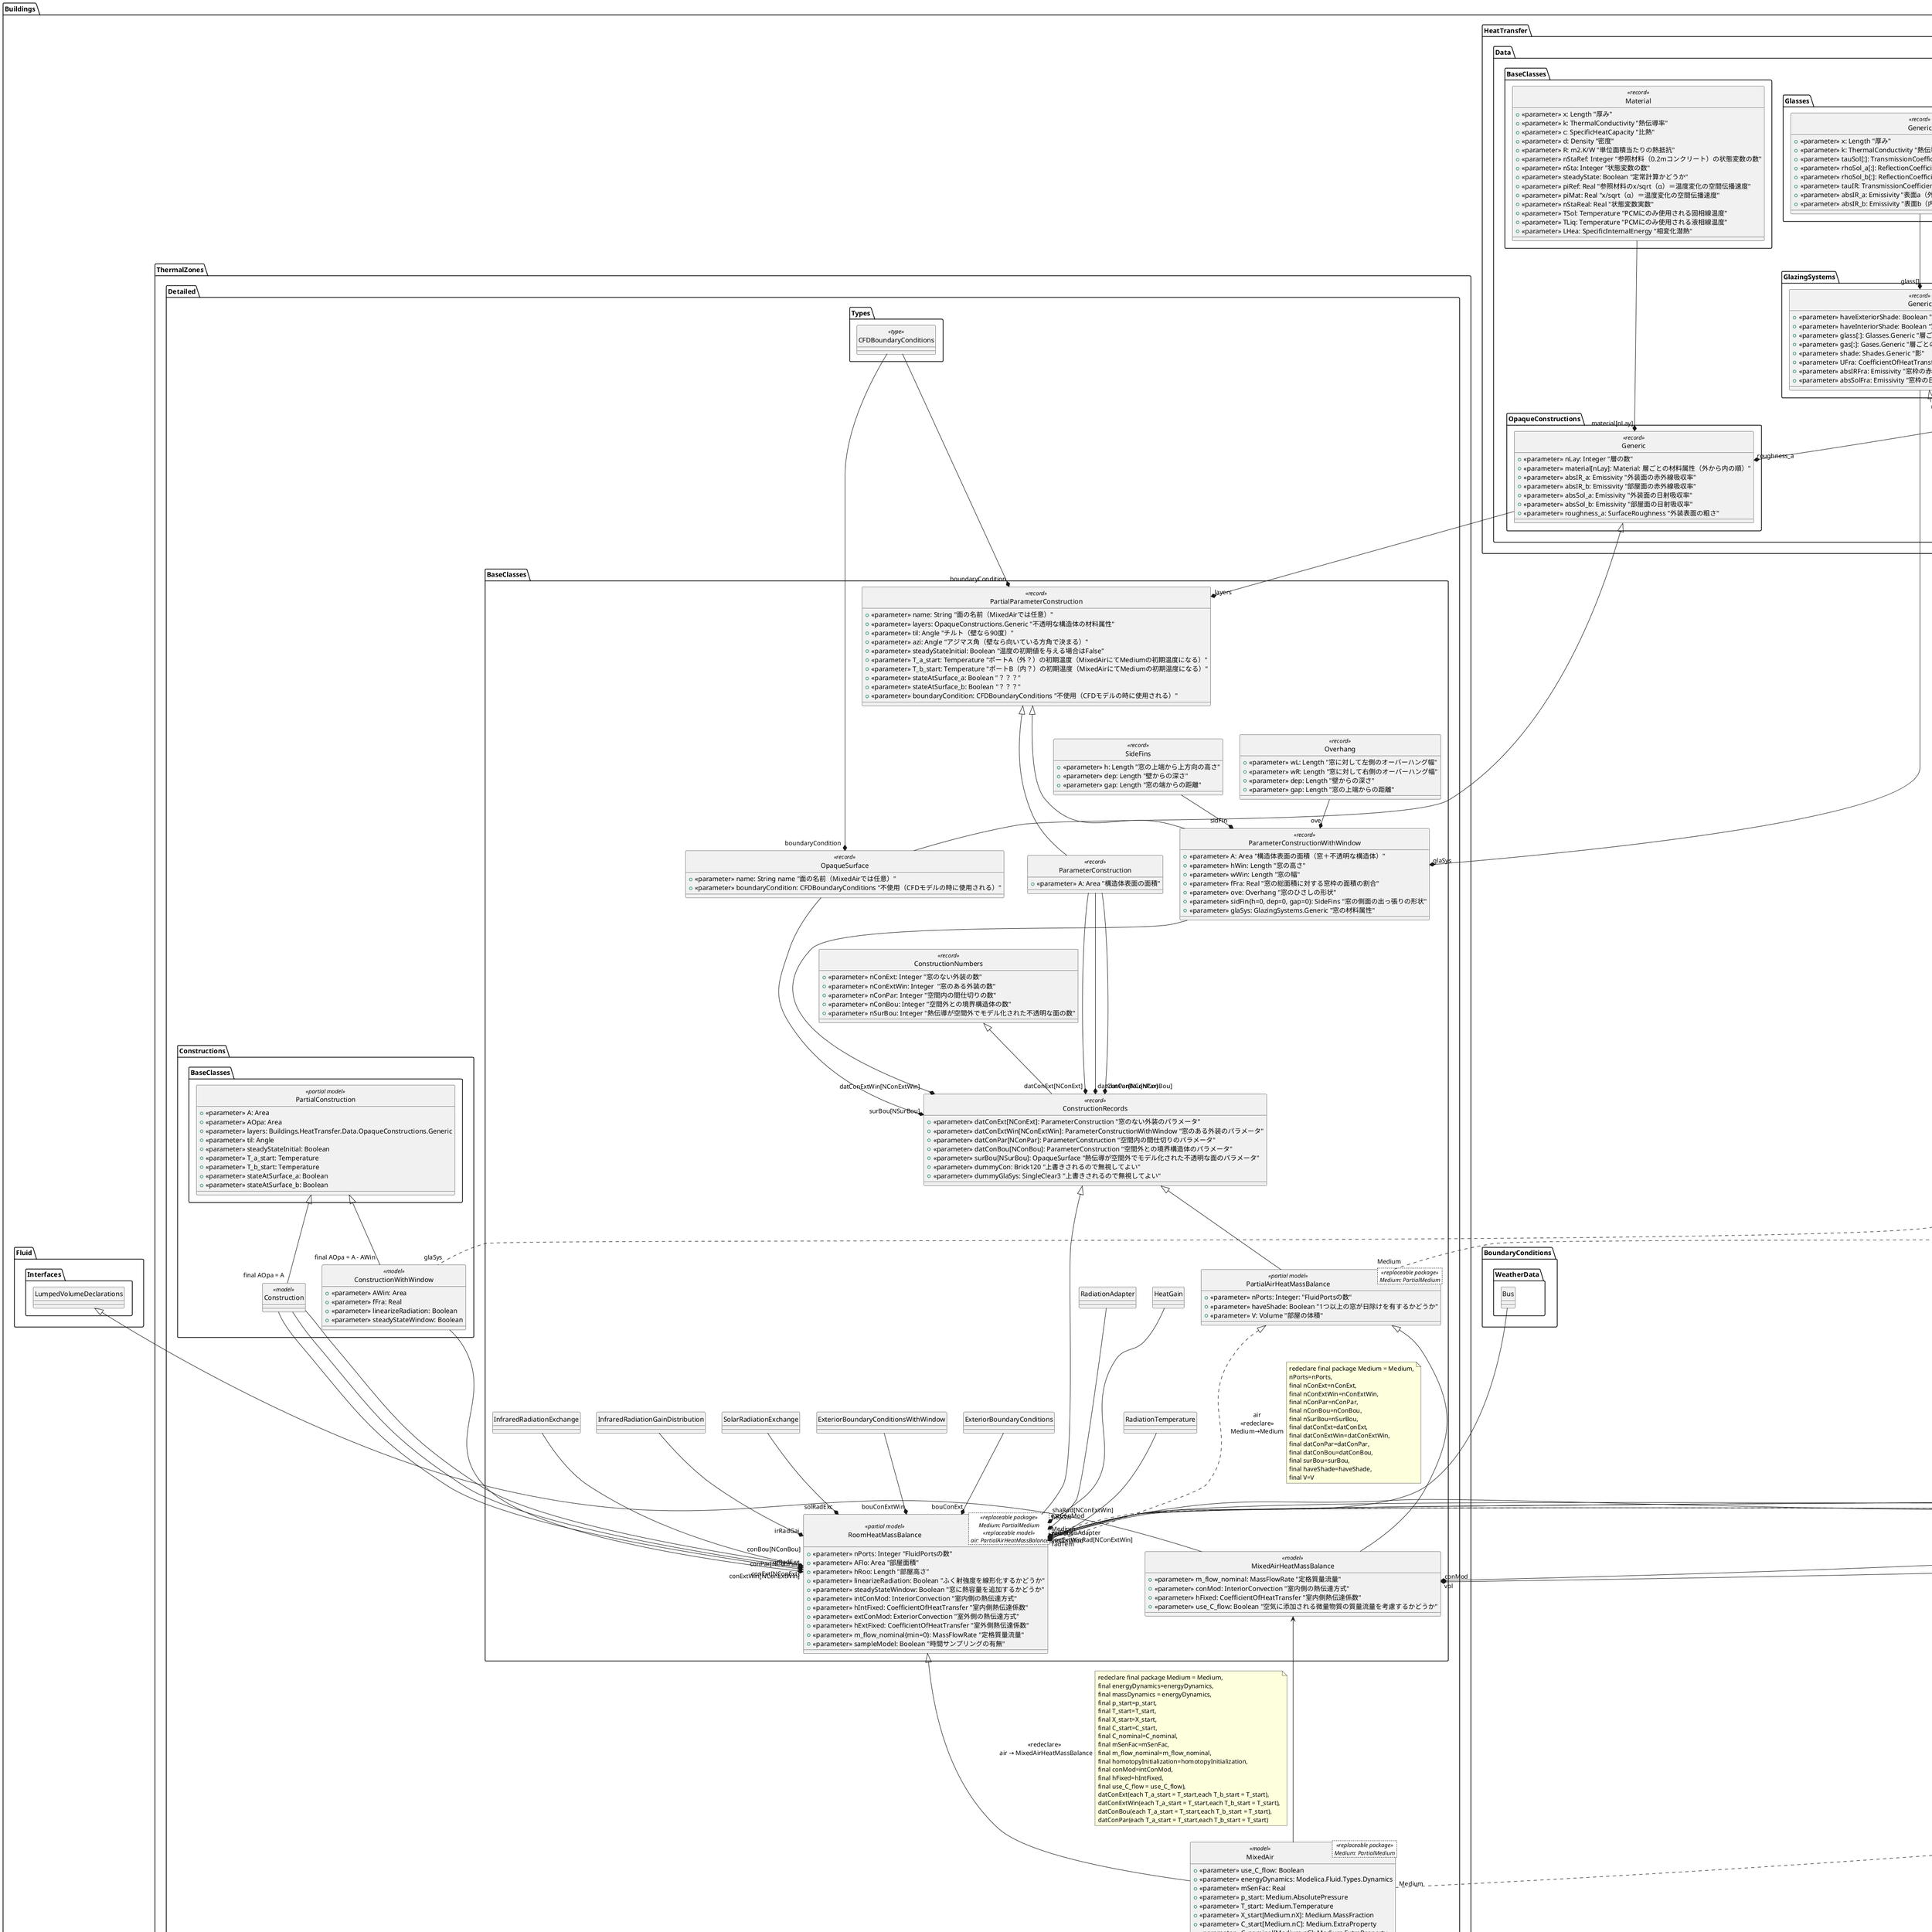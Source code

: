 @startuml
hide circle
skinparam font Arial

package Modelica {
    ' package Blocks {
    '     package Interfaces {
    '         Class RealInput << connector >>  {
    '         }
    '         Class RealOutput << connector >>  {
    '         }
    '     }
    ' }
    package Media {
        package Interfaces {
            Class PartialMedium << partial package>>  {
            }                
        }
    }
    ' package Fluid{
    '     package Types{
    '         Class Dynamics << type >> {
    '         }
    '     }
    '     package Vessels.BaseClasses {
            
    '         Class VesselFluidPorts_b<< connector >> {

    '         }
    '     }
    ' }
    ' package Thermal.HeatTransfer.Interfaces{
    '     Class HeatPort_a << connector >> {

    '     }
    ' }
    ' package Units.SI{
    '     Class Volume << type >> {
    '     }
    ' }
}
package Buildings{
    package ThermalZones.Detailed{
        package Types{
            Class CFDBoundaryConditions << type >> {
                
            }
        }
        package BaseClasses {
            Class Overhang << record >> {
                + << parameter >> wL: Length "窓に対して左側のオーバーハング幅"
                + << parameter >> wR: Length "窓に対して右側のオーバーハング幅"
                + << parameter >> dep: Length "壁からの深さ"
                + << parameter >> gap: Length "窓の上端からの距離"
                ' + << final parameter >> haveOverhang: Boolean
            }
            class SideFins << record >> {
                + << parameter >> h: Length "窓の上端から上方向の高さ"
                + << parameter >> dep: Length "壁からの深さ"
                + << parameter >> gap: Length "窓の端からの距離"
                ' + << final parameter >> haveSideFins: Boolean
            }
        }
        package Constructions{
            Class Construction << model >> {
                ' + extends Buildings.ThermalZones.Detailed.Constructions.BaseClasses.PartialConstruction{final AOpa=A}  
            }
            Class ConstructionWithWindow << model >> {
                ' + extends Buildings.ThermalZones.Detailed.Constructions.BaseClasses.PartialConstruction{final AOpa=A-AWin}  
                ' + constant Boolean homotopyInitialization = true
                + << parameter >> AWin: Area 
                + << parameter >> fFra: Real 
                ' + << final parameter >> Area AFra=fFra*AWin 
                ' + << final parameter >> Area AGla=AWin - AFra 
                + << parameter >> linearizeRadiation: Boolean
                + << parameter >> steadyStateWindow: Boolean
                ' + replaceable parameter HeatTransfer.Data.GlazingSystems.Generic glaSys 
                ' + Modelica.Thermal.HeatTransfer.Interfaces.HeatPort_a glaUns_a 
                ' + Modelica.Thermal.HeatTransfer.Interfaces.HeatPort_a glaSha_a if haveShade 
                ' + Modelica.Thermal.HeatTransfer.Interfaces.HeatPort_a fra_a 
                ' + Modelica.Blocks.Interfaces.RealInput uSha  {  min=0, max=1  }   if haveShade 
                ' + Modelica.Thermal.HeatTransfer.Interfaces.HeatPort_b glaUns_b 
                ' + Modelica.Thermal.HeatTransfer.Interfaces.HeatPort_b glaSha_b if haveShade 
                ' + Modelica.Thermal.HeatTransfer.Interfaces.HeatPort_b fra_b 
                ' + Modelica.Blocks.Interfaces.RealInput QAbsUns_flow [ size   {   glaSys.glass, 1  }   ]    {    each unit="W", each quantity=
                ' + Modelica.Blocks.Interfaces.RealInput QAbsSha_flow [ size   {   glaSys.glass, 1  }   ]    {    each unit="W", each quantity=
                ' # << final parameter >> Boolean haveShade = glaSys.haveExteriorShade or glaSys.haveInteriorShade 
                ' # (assert  (  homotopyInitialization, "In " + getInstanceName  (   )  + ": The constant homotopyInitialization has been modified from its default value. This constant will be removed in future releases.", level = AssertionLevel.warning )  )
                ' + connect  (  win.uSha, uSha )  annotation   (  Line  (   point({{-125.3,19.4},{-178.75,19.4},{-178.75,60},{-320,60}}, color={0,0,127}, smooth=Smooth.None )  ) )
                ' + connect  (  JInUns_a, win.JInUns_a )  annotation   (  Line  (   point({{-310,20},{-200,20},{-200,-3.2},{-119.65,-3.2}}, color={0,0,0}, smooth=Smooth.None )  )   )
                ' + connect  (  JOutUns_a, win.JOutUns_a )  annotation   (  Line  (   point({{-310,-20},{-220,-20},{-220,-25.8},{-119.65,-25.8}}, color={0,127,0}, smooth=Smooth.None )  )   )
                ' + connect  (  win.glaUns_a, glaUns_a )  annotation   (  Line  (   point({{-114,-59.7},{-200,-59.7},{-200,-80},{-300,-80}}, color={191,0,0}, smooth=Smooth.None )  )   )
                ' + connect  (  win.glaSha_a, glaSha_a )  annotation   (  Line  (   point({{-114,-82.3},{-180,-82.3},{-180,-120},{-300,-120}}, color={191,0,0}, smooth=Smooth.None )  )   )
                ' + connect  (  win.JInSha_a, JInSha_a )  annotation   (  Line  (   point({{-119.65,-104.9},{-162,-104.9},{-162,-160},{-310,-160}}, color={0,0,0}, smooth=Smooth.None )  )   )
                ' + connect  (  win.JOutSha_a, JOutSha_a )  annotation   (  Line  (   point({{-119.65,-127.5},{-139.375,-127.5},{-139.375,-200},{-310,-200}}, color={0,127,0}, smooth=Smooth.None )  )   )
                ' + connect  (  win.fra_a, fra_a )  annotation   (  Line  (   point({{-114,-161.4},{-128,-161.4},{-128,-260},{-300,-260}}, color={191,0,0}, smooth=Smooth.None )  )   )
                ' + connect  (  win.JOutUns_b, JOutUns_b )  annotation   (  Line  (   point({{117.65,-3.2},{225.375,-3.2},{225.375,20},{310,20}}, color={0,127,0}, smooth=Smooth.None )  )   )
                ' + connect  (  win.JInUns_b, JInUns_b )  annotation   (  Line  (   point({{117.65,-25.8},{233.375,-25.8},{233.375,-20},{310,-20}}, color={0,0,0}, smooth=Smooth.None )  )   )
                ' + connect  (  win.glaUns_b, glaUns_b )  annotation   (  Line  (   point({{112,-59.7},{239,-59.7},{239,-80},{300,-80}}, color={191,0,0}, smooth=Smooth.None )  )   )
                ' + connect  (  win.glaSha_b, glaSha_b )  annotation   (  Line  (   point({{112,-82.3},{220,-82.3},{220,-120},{300,-120}}, color={191,0,0}, smooth=Smooth.None )  )   )
                ' + connect  (  win.JOutSha_b, JOutSha_b )  annotation   (  Line  (   point({{117.65,-104.9},{201.375,-104.9},{201.375,-160},{310,-160}}, color={0,127,0}, smooth=Smooth.None )  )   )
                ' + connect  (  win.JInSha_b, JInSha_b )  annotation   (  Line  (   point({{117.65,-127.5},{178.375,-127.5},{178.375,-200},{310,-200}}, color={0,0,0}, smooth=Smooth.None )  )   )
                ' + connect  (  win.fra_b, fra_b )  annotation   (  Line  (   point({{113.13,-161.4},{159.675,-161.4},{159.675,-260},{302,-260}}, color={191,0,0}, smooth=Smooth.None )  )   )
                ' + connect  (  opa.port_a, opa_a )                  annotation   (  Line  (   point({{-52,200},{-300,200}}, color={191,0,0}, smooth=Smooth.None )  )   )
                ' + connect  (  opa.port_b, opa_b )                  annotation   (  Line  (   point({{52,200},{302,200}}, color={191,0,0}, smooth=Smooth.None )  )   )
                ' + connect  (  win.QAbsUns_flow, QAbsUns_flow )  annotation   (  Line  (   point({{-46.2,-195.3},{-46.2,-280},{-40,-280},{-40,-320}}, color={0,0,127}, smooth=Smooth.None )  )   )
                ' + connect  (  win.QAbsSha_flow, QAbsSha_flow )  annotation   (  Line  (   point({{44.2,-195.3},{44.2,-280},{100,-280},{100,-320}}, color={0,0,127}, smooth=Smooth.None )  )   )
            }
            package BaseClasses {
                Class PartialConstruction << partial model >>  {
                    + << parameter >> A: Area 
                    + << parameter >> AOpa: Area
                    + << parameter >> layers: Buildings.HeatTransfer.Data.OpaqueConstructions.Generic
                    + << parameter >> til: Angle
                    ' + << final parameter >> Boolean is_floor=til > 2.74889125 and til < 3.53428875 
                    ' + << final parameter >> Boolean is_ceiling=til > -0.392699 and til < 0.392699 
                    ' + Modelica.Thermal.HeatTransfer.Interfaces.HeatPort_a opa_a 
                    ' + Modelica.Thermal.HeatTransfer.Interfaces.HeatPort_b opa_b 
                    ' + << final parameter >> Integer nLay  {  min=1, fixed=true  }   = size  {  layers.material, 1  }   
                    ' + << final parameter >> Integer nSta [ nLay ]   {  each min=1  }  = {layers.material [ i ] .nSta for i in 1:nLay} 
                    + << parameter >> steadyStateInitial: Boolean
                    + << parameter >> T_a_start: Temperature
                    + << parameter >> T_b_start: Temperature
                    + << parameter >> stateAtSurface_a: Boolean
                    + << parameter >> stateAtSurface_b: Boolean
                    ' + connect  (  opa.port_a, opa_a )  annotation   (  Line  (   point({{-52,200},{-300,200}}, color={191,0,0}, smooth=Smooth.None )  ) )
                    ' + connect  (  opa.port_b, opa_b )  annotation   (  Line  (   point({{52,200},{302,200}}, color={191,0,0}, smooth=Smooth.None )  )   )
                }
            }

        }
        Class MixedAir < <<replaceable package>> \n Medium: PartialMedium > << model >>  {
        '  + extends Buildings.ThermalZones.Detailed.BaseClasses.RoomHeatMassBalance{redeclare Buildings.ThermalZones.Detailed.BaseClasses.MixedAirHeatMassBalance air{final energyDynamics=energyDynamics, final massDynamics = energyDynamics, final p_start=p_start, final T_start=T_start, final X_start=X_start, final C_start=C_start, final C_nominal=C_nominal, final mSenFac=mSenFac, final m_flow_nominal=m_flow_nominal, final homotopyInitialization=homotopyInitialization, final conMod=intConMod, final hFixed=hIntFixed, final use_C_flow = use_C_flow  }, datConExt{each T_a_start = T_start, each T_b_start = T_start  }, datConExtWin{each T_a_start = T_start, each T_b_start = T_start}, datConBou{each T_a_start = T_start, each T_b_start = T_start}, datConPar{each T_a_start = T_start, each T_b_start = T_start}}  
        ' + << replaceable package >> Medium = PartialMedium
        + << parameter >> use_C_flow: Boolean
        + << parameter >> energyDynamics: Modelica.Fluid.Types.Dynamics
        + << parameter >> mSenFac: Real
        + << parameter >> p_start: Medium.AbsolutePressure
        + << parameter >> T_start: Medium.Temperature 
        + << parameter >> X_start[Medium.nX]: Medium.MassFraction
        + << parameter >> C_start[Medium.nC]: Medium.ExtraProperty
        + << parameter >> C_nominal[Medium.nC]: Medium.ExtraProperty
        ' + Modelica.Blocks.Interfaces.RealInput uSha[nConExtWin]   {  each min=0, each max=1  }   if haveShade 
        ' + Modelica.Blocks.Interfaces.RealInput C_flow[Medium.nC]  if use_C_flow 
        ' + connect  (  uSha, conExtWin.uSha )  annotation   (  Line  (   point({{-280,180},{308,180},{308,62},{281,62}}, color={0,0,127}, smooth=Smooth.None )  ) )
        ' + connect  (  uSha, bouConExtWin.uSha )  annotation   (  Line  (   point({{-280,180},{308,180},{308,64},{351,64}}, color={0,0,127}, smooth=Smooth.None )  )   )
        ' + connect  (  uSha, conExtWinRad.uSha )  annotation   (  Line  (   point({{-280,180},{422,180},{422,-40},{310.2,-40},{310.2,-25.6}}, color={0,0,127}, smooth=Smooth.None )  )   )
        ' + connect  (  irRadGai.uSha,uSha )  annotation   (  Line  (   point({{-100.833,-22.5},{-110,-22.5},{-110,180},{-280,180}}, color={0,0,127}, smooth=Smooth.None )  )   )
        ' + connect  (  uSha, radTem.uSha )  annotation   (  Line  (   point({{-280,180},{-110,180},{-110,-62},{-100.833,-62},{-100.833,-62.5}}, color={0,0,127}, smooth=Smooth.None )  )   )
        ' + connect  (  uSha, shaSig.u )  annotation   (  Line  (   point({{-280,180},{-248,180},{-248,160},{-222,160}}, color={0,0,127}, smooth=Smooth.None )  )   )
        ' + connect  (  air.uSha,uSha )   annotation   (  Line  (   point({{39.6,-120},{8,-120},{8,180},{-280,180}}, color={0,0,127}, smooth=Smooth.None )  )   )
        ' + connect ( C_flow, air.C_flow )  annotation  ( Line ( point({{-280,-110},{-200,-110},{ -200,-114},{-200,-114},{-200,-202},{-18,-202},{-18,-141},{39,-141}}, color={0,0,127} )  )   )
        }
        package BaseClasses {
            Class RoomHeatMassBalance < <<replaceable package>> \n Medium: PartialMedium \n <<replaceable model>> \n air: PartialAirHeatMassBalance> << partial model >>  {
                ' + << replaceable package >> Medium = PartialMedium 
                ' + << replaceable model >> air = PartialAirHeatMassBalance  
                'constrainedby BaseClasses.PartialAirHeatMassBalance   {    redeclare final package Medium = Medium, nPorts=nPorts, final nConExt=nConExt, final nConExtWin=nConExtWin, final nConPar=nConPar, final nConBou=nConBou, final nSurBou=nSurBou, final datConExt=datConExt, final datConExtWin=datConExtWin, final datConPar=datConPar, final datConBou=datConBou, final surBou=surBou, final haveShade=haveShade, final V=V  }   
                '  + constant Boolean homotopyInitialization = true 
                + << parameter >> nPorts: Integer "FluidPortsの数"
                '  + Modelica.Fluid.Vessels.BaseClasses.VesselFluidPorts_b ports [ nPorts ]    {    redeclare each package Medium = Medium  }   
                ' + << final parameter >> Volume V=AFlo*hRoo 
                + << parameter >> AFlo: Area "部屋面積"
                + << parameter >> hRoo: Length "部屋高さ"
                '  + Modelica.Thermal.HeatTransfer.Interfaces.HeatPort_a heaPorAir 
                '  + Modelica.Thermal.HeatTransfer.Interfaces.HeatPort_a heaPorRad 
                + << parameter >> linearizeRadiation: Boolean "ふく射強度を線形化するかどうか"
                + << parameter >> steadyStateWindow: Boolean "窓に熱容量を追加するかどうか"
                + << parameter >> intConMod: InteriorConvection "室内側の熱伝達方式"
                + << parameter >> hIntFixed: CoefficientOfHeatTransfer "室内側熱伝達係数"
                + << parameter >> extConMod: ExteriorConvection "室外側の熱伝達方式"
                + << parameter >> hExtFixed: CoefficientOfHeatTransfer "室外側熱伝達係数"
                + << parameter >> m_flow_nominal{min=0}: MassFlowRate "定格質量流量"
                + << parameter >> sampleModel: Boolean "時間サンプリングの有無"
                '  + Modelica.Blocks.Interfaces.RealInput uWin [ nConExtWin ]    {    each min=0, each max=1, each unit="1"  }   if haveControllableWindow 
                '  + Modelica.Thermal.HeatTransfer.Interfaces.HeatPort_a surf_conBou [ nConBou ]  if haveConBou 
                '  + Modelica.Thermal.HeatTransfer.Interfaces.HeatPort_a surf_surBou [ nSurBou ]  if haveSurBou 
                '  + Modelica.Blocks.Interfaces.RealInput qGai_flow [ 3 ]   {  each unit="W/m2"  }   
                '  # << final parameter >> TransmissionCoefficient tauIRSha_air [  NConExtWin ] =datConExtWin.glaSys.shade.tauIR_a 
                '  # << final parameter >> TransmissionCoefficient tauIRSha_glass [  NConExtWin ] =datConExtWin.glaSys.shade.tauIR_b 
                '  # << final parameter >> Boolean haveControllableWindow= Modelica.Math.BooleanVectors.anyTrue   {    {datConExtWin [ i ] .glaSys.haveControllableWindow for i in 1:NConExtWin}   }    
                '  # << final parameter >> Boolean haveExteriorShade [ NConExtWin ] = {datConExtWin [ i ] .glaSys.haveExteriorShade for i in 1:NConExtWin} 
                '  # << final parameter >> Boolean haveInteriorShade [ NConExtWin ] = {datConExtWin [ i ] .glaSys.haveInteriorShade for i in 1:NConExtWin} 
                '  # << final parameter >> Boolean haveShade= Modelica.Math.BooleanVectors.anyTrue   {   haveExteriorShade [ : ]   }   or Modelica.Math.BooleanVectors.anyTrue   {   haveInteriorShade [ : ]   }   
                '  # << final parameter >> Boolean is_floorConExt [ NConExt ] = datConExt.is_floor 
                '  # << final parameter >> Boolean is_floorConExtWin [ NConExtWin ] = datConExtWin.is_floor 
                '  # << final parameter >> Boolean is_floorConPar_a [ NConPar ] = datConPar.is_floor 
                '  # << final parameter >> Boolean is_floorConPar_b [ NConPar ] = datConPar.is_ceiling 
                '  # << final parameter >> Boolean is_floorConBou [ NConBou ] = datConBou.is_floor 
                ' # << parameter >> is_floorSurBou[NSurBou]: Boolean
                '  # Modelica.Blocks.Math.Add add annotation   {  Placement  {  transformation  {  extent={{-140,110},{-120,130}}  }    }    }  
                '  # Modelica.Blocks.Math.Add sumJToWin [ NConExtWin ]    {    each final k1=1, each final k2=1  }   if haveConExtWin 
                '  # Modelica.Blocks.Math.Sum sumJFroWin [ NConExtWin ]   {  each nin=if haveShade then 2 else 1   }    if haveConExtWin 
                '  # (assert  (  homotopyInitialization, "In " + getInstanceName  (   )  + ": The constant homotopyInitialization has been modified from its default value. This constant will be removed in future releases.", level = AssertionLevel.warning )  )
                '  + connect  (  conBou.opa_a, surf_conBou )  annotation   (  Line  (   point({{282,-122.667},{282,-122},{288,-122},{288,-216},{-240,-216},{-240, -180},{-260,-180}}, color={191,0,0}, smooth=Smooth.None )  ) )
                '  + connect  (  bouConExtWin.opa_a, conExtWin.opa_a )  annotation   (  Line  (   point({{352,69},{280,69}}, color={191,0,0}, smooth=Smooth.None )  )   )
                '  + connect  (  conExtWin.JInUns_a, bouConExtWin.JOutUns )  annotation   (  Line  (   point({{280.5,60},{304,60},{304,58},{351.5,58}}, color={0,0,0}, smooth=Smooth.None )  )   )
                '  + connect  (  bouConExtWin.JInUns, conExtWin.JOutUns_a )  annotation   (  Line  (   point({{351.5,60},{316,60},{316,58},{280.5,58}}, color={0,0,0}, smooth=Smooth.None )  )   )
                '  + connect  (  conExtWin.glaUns_a, bouConExtWin.glaUns )  annotation   (  Line  (   point({{280,55},{352,55}}, color={191,0,0}, smooth=Smooth.None )  )   )
                '  + connect  (  bouConExtWin.glaSha, conExtWin.glaSha_a )  annotation   (  Line  (   point({{352,53},{280,53}}, color={191,0,0}, smooth=Smooth.None )  )   )
                '  + connect  (  conExtWin.JInSha_a, bouConExtWin.JOutSha )  annotation   (  Line  (   point({{280.5,51},{286,51},{286,52},{292,52},{292,49},{351.5,49}}, color={0,0,0}, smooth=Smooth.None )  )   )
                '  + connect  (  bouConExtWin.JInSha, conExtWin.JOutSha_a )  annotation   (  Line  (   point({{351.5,51},{290,51},{290,49},{280.5,49}}, color={0,0,0}, smooth=Smooth.None )  )   )
                '  + connect  (  conExtWin.fra_a, bouConExtWin.fra )  annotation   (  Line  (   point({{280,46},{352,46}}, color={191,0,0}, smooth=Smooth.None )  )   )
                '  + connect  (  conExt.opa_a, bouConExt.opa_a )  annotation   (  Line  (   point({{288,138.333},{334,138.333},{334,139},{352,139}}, color={191,0,0}, smooth=Smooth.None )  )   )
                '  + connect  (  weaBus, bouConExtWin.weaBus )  annotation   (  Line  (   point({{180,160},{400,160},{400,60.05},{378.15,60.05}}, color={255,204,51}, thickness=0.5, smooth=Smooth.None )  )   )
                '  + connect  (  weaBus, bouConExt.weaBus )  annotation   (  Line  (   point({{180,160},{400,160},{400,130},{378.15,130},{378.15,130.05}}, color={255,204,51}, thickness=0.5, smooth=Smooth.None )  )   )
                '  + connect  (  bouConExtWin.QAbsSolSha_flow, conExtWinRad.QAbsExtSha_flow )  annotation   (  Line  (   point({{351,62},{312,62},{312,46},{290,46},{290,-5},{299,-5}}, color={0,0,127}, smooth=Smooth.None )  )   )
                '  + connect  (  bouConExtWin.inc, conExtWinRad.incAng )  annotation   (  Line  (   point({{382.5,68},{390,68},{390,-15},{321.5,-15}}, color={0,0,127}, smooth=Smooth.None )  )   )
                '  + connect  (  bouConExtWin.HDir, conExtWinRad.HDir )  annotation   (  Line  (   point({{382.5,65},{388,65},{388,-10},{321.5,-10}}, color={0,0,127}, smooth=Smooth.None )  )   )
                '  + connect  (  bouConExtWin.HDif, conExtWinRad.HDif )  annotation   (  Line  (   point({{382.5,62},{392,62},{392,-6},{321.5,-6}}, color={0,0,127}, smooth=Smooth.None )  )   )
                '  + connect  (  conExtWin.QAbsSha_flow, conExtWinRad.QAbsGlaSha_flow )  annotation   (   Line  (   point({{261,43},{261,38},{260,38},{260,-12},{280,-12},{280,-13},{299,-13}}, color={0,0,127}, smooth=Smooth.None )  )   )
                '  + connect  (  conExtWinRad.QAbsGlaUns_flow, conExtWin.QAbsUns_flow )  annotation   (   Line  (   point({{299,-9},{284,-9},{284,-10},{268,-10},{268,36},{269,36},{269,43}}, color={0,0,127}, smooth=Smooth.None )  )   )
                '  + connect  (  conExt.opa_b, irRadExc.conExt )  annotation   (  Line  (   point({{241.847,138.333},{160,138.333},{160,60},{-60,60},{-60,20},{-80, 20},{-80,19.1667}}, color={190,0,0}, smooth=Smooth.None )  )   )
                '  + connect  (  conExtWin.fra_b, irRadExc.conExtWinFra )  annotation   (  Line  (   point({{249.9,46},{160,46},{160,60},{-60,60},{-60,10},{-79.9167,10}}, color={191,0,0}, smooth=Smooth.None )  )   )
                '  + connect  (  conPar.opa_a, irRadExc.conPar_a )  annotation   (  Line  (   point({{282,-90.3333},{288,-90.3333},{288,-106},{160,-106},{160,60},{-60, 60},{-60,8},{-80,8},{-80,7.5},{-79.9167,7.5}}, color={191,0,0}, smooth=Smooth.None )  )   )
                '  + connect  (  conPar.opa_b, irRadExc.conPar_b )  annotation   (  Line  (   point({{243.873,-90.3333},{160,-90.3333},{160,60},{-60,60},{-60,5.83333}, {-79.9167,5.83333}}, color={191,0,0}, smooth=Smooth.None )  )   )
                '  + connect  (  conBou.opa_b, irRadExc.conBou )  annotation   (  Line  (   point({{241.867,-122.667},{160,-122.667},{160,60},{-60,60},{-60,3.33333}, {-79.9167,3.33333}}, color={191,0,0}, smooth=Smooth.None )  )   )
                '  + connect  (  surf_surBou, irRadExc.conSurBou )  annotation   (  Line  (   point({{-260,-140},{-232,-140},{-232,-210},{160,-210},{160,60},{-60,60}, {-60,0.833333},{-79.9583,0.833333}}, color={191,0,0}, smooth=Smooth.None )  )   )
                '  + connect  (  irRadGai.conExt, conExt.opa_b )  annotation   (  Line  (   point({{-80,-20.8333},{-80,-20},{-60,-20},{-60,60},{160,60},{160,138.333}, {241.847,138.333}}, color={191,0,0}, smooth=Smooth.None )  )   )
                '  + connect  (  irRadGai.conExtWinFra, conExtWin.fra_b )  annotation   (  Line  (   point({{-79.9167,-30},{-60,-30},{-60,60},{160,60},{160,46},{249.9,46}}, color={191,0,0}, smooth=Smooth.None )  )   )
                '  + connect  (  irRadGai.conPar_a, conPar.opa_a )  annotation   (  Line  (   point({{-79.9167,-32.5},{-60,-32.5},{-60,60},{160,60},{160,-106},{288, -106},{288,-90.3333},{282,-90.3333}}, color={191,0,0}, smooth=Smooth.None )  )   )
                '  + connect  (  irRadGai.conPar_b, conPar.opa_b )  annotation   (  Line  (   point({{-79.9167,-34.1667},{-60,-34.1667},{-60,60},{160,60},{160, -90.3333},{243.873,-90.3333}}, color={191,0,0}, smooth=Smooth.None )  )   )
                '  + connect  (  irRadGai.conBou, conBou.opa_b )  annotation   (  Line  (   point({{-79.9167,-36.6667},{-60,-36.6667},{-60,60},{160,60},{160, -122.667},{241.867,-122.667}}, color={191,0,0}, smooth=Smooth.None )  )   )
                '  + connect  (  irRadGai.conSurBou, surf_surBou )  annotation   (  Line  (   point({{-79.9583,-39.1667},{-60,-39.1667},{-60,60},{160,60},{160,-210},{ -232,-210},{-232,-140},{-260,-140}}, color={191,0,0}, smooth=Smooth.None )  )   )
                '  + connect  (  conExtWin.opa_b, irRadExc.conExtWin )  annotation   (  Line  (   point({{249.9,69},{160,69},{160,60},{-60,60},{-60,16},{-80,16},{-80,17.5}}, color={191,0,0}, smooth=Smooth.None )  )   )
                '  + connect  (  conExtWin.opa_b, irRadGai.conExtWin )  annotation   (  Line  (   point({{249.9,69},{160,69},{160,60},{-60,60},{-60,-22},{-70,-22},{-70,-22.5}, {-80,-22.5}}, color={191,0,0}, smooth=Smooth.None )  )   )
                '  + connect  (  conExt.opa_b, solRadExc.conExt )  annotation   (  Line  (   point({{241.847,138.333},{160,138.333},{160,60},{-80,60},{-80,59.1667}}, color={190,0,0}, smooth=Smooth.None )  )   )
                '  + connect  (  conExtWin.fra_b, solRadExc.conExtWinFra )  annotation   (  Line  (   point({{249.9,46},{160,46},{160,60},{-60,60},{-60,50},{-79.9167,50}}, color={191,0,0}, smooth=Smooth.None )  )   )
                '  + connect  (  conPar.opa_a, solRadExc.conPar_a )  annotation   (  Line  (   point({{282,-90.3333},{288,-90.3333},{288,-106},{160,-106},{160,60},{-60, 60},{-60,48},{-79.9167,48},{-79.9167,47.5}}, color={191,0,0}, smooth=Smooth.None )  )   )
                '  + connect  (  conPar.opa_b, solRadExc.conPar_b )  annotation   (  Line  (   point({{243.873,-90.3333},{160,-90.3333},{160,60},{-60,60},{-60,46},{-70, 46},{-70,45.8333},{-79.9167,45.8333}}, color={191,0,0}, smooth=Smooth.None )  )   )
                '  + connect  (  conBou.opa_b, solRadExc.conBou )  annotation   (  Line  (   point({{241.867,-122.667},{160,-122.667},{160,60},{-60,60},{-60,43.3333}, {-79.9167,43.3333}}, color={191,0,0}, smooth=Smooth.None )  )   )
                '  + connect  (  surf_surBou, solRadExc.conSurBou )  annotation   (  Line  (   point({{-260,-140},{-232,-140},{-232,-210},{160,-210},{160,60},{-60,60}, {-60,40},{-70,40},{-70,40.8333},{-79.9583,40.8333}}, color={191,0,0}, smooth=Smooth.None )  )   )
                '  + connect  (  conExtWin.opa_b, solRadExc.conExtWin )  annotation   (  Line  (   point({{249.9,69},{160,69},{160,60},{-60,60},{-60,57.5},{-80,57.5}}, color={191,0,0}, smooth=Smooth.None )  )   )
                '  + connect  (  solRadExc.JInDifConExtWin, conExtWinRad.QTraDif_flow )  annotation   (   Line  (   point({{-79.5833,53.3333},{20,53.3333},{20,-20},{299,-20}}, color={0,0,127}, smooth=Smooth.None )  )   )
                '  + connect  (  solRadExc.HOutConExtWin,conExtWinRad.HRoo )   annotation   (  Line  (   point({{-79.5833,55},{10,55},{10,-34},{328,-34},{328,-21.6},{321.5,-21.6}}, color={0,0,127}, smooth=Smooth.None )  )   )
                '  + connect  (  conExt.opa_b, radTem.conExt )  annotation   (  Line  (   point({{241.847,138.333},{160,138.333},{160,60},{-60,60},{-60,-60.8333}, {-80,-60.8333}}, color={191,0,0}, smooth=Smooth.None )  )   )
                '  + connect  (  conExtWin.opa_b, radTem.conExtWin )  annotation   (  Line  (   point({{249.9,69},{160,69},{160,60},{-60,60},{-60,-62.5},{-80,-62.5}}, color={191,0,0}, smooth=Smooth.None )  )   )
                '  + connect  (  conExtWin.fra_b, radTem.conExtWinFra )  annotation   (  Line  (   point({{249.9,46},{160,46},{160,60},{-60,60},{-60,-70},{-79.9167,-70}}, color={191,0,0}, smooth=Smooth.None )  )   )
                '  + connect  (  conPar.opa_a, radTem.conPar_a )  annotation   (  Line  (   point({{282,-90.3333},{288,-90.3333},{288,-106},{160,-106},{160,60},{-60, 60},{-60,-72.5},{-79.9167,-72.5}}, color={191,0,0}, smooth=Smooth.None )  )   )
                '  + connect  (  conPar.opa_b, radTem.conPar_b )  annotation   (  Line  (   point({{243.873,-90.3333},{160,-90.3333},{160,60},{-60,60},{-60,-74.1667}, {-79.9167,-74.1667}}, color={191,0,0}, smooth=Smooth.None )  )   )
                '  + connect  (  conBou.opa_b, radTem.conBou )  annotation   (  Line  (   point({{241.867,-122.667},{160,-122.667},{160,60},{-60,60},{-60,-76.6667}, {-79.9167,-76.6667}}, color={191,0,0}, smooth=Smooth.None )  )   )
                '  + connect  (  surf_surBou, radTem.conSurBou )  annotation   (  Line  (   point({{-260,-140},{-232,-140},{-232,-210},{160,-210},{160,60},{-60,60}, {-60,-79.1667},{-79.9583,-79.1667}}, color={191,0,0}, smooth=Smooth.None )  )   )
                '  + connect  (  radTem.glaUns, conExtWin.glaUns_b )  annotation   (  Line  (   point({{-80,-65},{-60,-65},{-60,60},{160,60},{160,55},{250,55}}, color={191,0,0}, smooth=Smooth.None )  )   )
                '  + connect  (  radTem.glaSha, conExtWin.glaSha_b )  annotation   (  Line  (   point({{-80,-66.6667},{-60,-66.6667},{-60,60},{160,60},{160,53},{250,53}}, color={191,0,0}, smooth=Smooth.None )  )   )
                '  + connect  (  radTem.TRad, radiationAdapter.TRad )  annotation   (  Line  (   point({{-100.417,-77.6667},{-144,-77.6667},{-144,-78},{-186,-78},{-186, 130},{-182,130}}, color={0,0,127}, smooth=Smooth.None )  )   )
                '  + connect  (  radiationAdapter.rad, heaPorRad )  annotation   (  Line  (   point({{-170.2,120},{-170,120},{-170,114},{-226,114},{-226,4.44089e-16}, {-260,4.44089e-16}}, color={191,0,0}, smooth=Smooth.None )  )   )
                '  + connect  (  radiationAdapter.QRad_flow, add.u1 )  annotation   (  Line  (   point({{-159,130},{-150,130},{-150,126},{-142,126}}, color={0,0,127}, smooth=Smooth.None )  )   )
                '  + connect  (  add.y, irRadGai.Q_flow )  annotation   (  Line  (   point({{-119,120},{-116,120},{-116,-30},{-100.833,-30}}, color={0,0,127}, smooth=Smooth.None )  )   )
                '  + connect  (  irRadExc.JOutConExtWin, sumJToWin.u1 )  annotation   (  Line  (   point({{-79.5833,15},{-50,15},{-50,-14},{-42,-14}}, color={0,127,0}, smooth=Smooth.None )  )   )
                '  + connect  (  irRadGai.JOutConExtWin, sumJToWin.u2 )  annotation   (  Line  (   point({{-79.5833,-25},{-46,-25},{-46,-26},{-42,-26}}, color={0,127,0}, smooth=Smooth.None )  )   )
                '  + connect  (  shaSig.y, radShaOut.u )  annotation   (  Line  (   point({{-199,160},{-110,160},{-110,124},{-102,124}}, color={0,0,127}, smooth=Smooth.None )  )   )
                '  + connect  (  shaSig.y, shaRad.u )  annotation   (  Line  (   point({{-199,160},{-64,160},{-64,108},{-61,108}}, color={0,0,127}, smooth=Smooth.None )  )   )
                '  + connect  (  sumJToWin.y, radShaOut.JIn )  annotation   (  Line  (   point({{-19,-20},{0,-20},{0,148},{-106,148},{-106,136},{-101,136}}, color={0,127,0}, smooth=Smooth.None )  )   )
                '  + connect  (  radShaOut.JOut_1, shaRad.JIn_air )  annotation   (  Line  (   point({{-79,136},{-70,136},{-70,96},{-61,96}}, color={0,127,0}, smooth=Smooth.None )  )   )
                '  + connect  (  radShaOut.JOut_2, conExtWin.JInUns_b )  annotation   (  Line  (   point({{-79,124},{-20,124},{-20,58},{249.5,58}}, color={0,127,0}, smooth=Smooth.None )  )   )
                '  + connect  (  shaRad.JOut_glass, conExtWin.JInSha_b )  annotation   (  Line  (   point({{-39,96},{20,96},{20,72},{220,72},{220,49},{249.5,49}}, color={0,127,0}, smooth=Smooth.None )  )   )
                '  + connect  (  conExtWin.JOutSha_b, shaRad.JIn_glass )  annotation   (  Line  (   point({{249.5,51},{222,51},{222,70},{16,70},{16,92},{-39,92}}, color={0,127,0}, smooth=Smooth.None )  )   )
                '  + connect  (  irRadExc.JInConExtWin, sumJFroWin.y )  annotation   (  Line  (   point({{-79.5833,13.3333},{-46,13.3333},{-46,14},{-41,14}}, color={0,127,0}, smooth=Smooth.None )  )   )
                '  + connect  (  shaRad.QSolAbs_flow, conExtWinRad.QAbsIntSha_flow )  annotation   (  Line  (   point({{-50,89},{-50,86},{148,86},{148,-17},{299,-17}}, color={0,0,127}, smooth=Smooth.None )  )   )
                '  + connect  (  sumJFroWin.u[1], conExtWin.JOutUns_b )  annotation   (  Line  (   point({{-18,14},{164,14},{164,60},{249.5,60}}, color={0,0,127}, smooth=Smooth.None )  )   )
                '  + connect  (  sumJFroWin.u[2], shaRad.JOut_air )  annotation   (  Line  (   point({{-18,14},{-10,14},{-10,40},{-40,40},{-40,64},{-66,64},{-66,92},{ -61,92}}, color={0,127,0}, smooth=Smooth.None )  )   )
                '  + connect  (  radTem.sha, TSha.port )  annotation   (  Line  (   point({{-80,-68.4167},{-64,-68.4167},{-64,-68},{-40,-68}}, color={191,0,0}, smooth=Smooth.None )  )   )
                '  + (for i in 1:nPorts loop connect  (  ports[i],air. ports[i] )  annotation   (  Line  (   points={{-260,-60},{-218,-60},{-218,-206},{52,-206},{52,-141.9}}, color={0,127,255}, smooth=Smooth.None )  )  ;;end for ;;)
                '  + connect  (  air.conExt, conExt.opa_b )  annotation   (  Line  (   point({{64,-119},{160,-119},{160,138.333},{241.847,138.333}}, color={191,0,0}, smooth=Smooth.None )  )   )
                '  + connect  (  air.conExtWin, conExtWin.opa_b )  annotation   (  Line  (   point({{64,-121},{160,-121},{160,69},{249.9,69}}, color={191,0,0}, smooth=Smooth.None )  )   )
                '  + connect  (  air.glaUns, conExtWin.glaUns_b )  annotation   (  Line  (   point({{64,-124},{160,-124},{160,55},{250,55}}, color={191,0,0}, smooth=Smooth.None )  )   )
                '  + connect  (  air.glaSha, conExtWin.glaSha_b )  annotation   (  Line  (   point({{64,-126},{160,-126},{160,53},{250,53}}, color={191,0,0}, smooth=Smooth.None )  )   )
                '  + connect  (  air.conExtWinFra, conExtWin.fra_b )  annotation   (  Line  (   point({{64.1,-130},{160,-130},{160,46},{249.9,46}}, color={191,0,0}, smooth=Smooth.None )  )   )
                '  + connect  (  air.conPar_a, conPar.opa_a )  annotation   (  Line  (   point({{64.1,-133},{160,-133},{160,-106},{288,-106},{288,-90.3333},{282, -90.3333}}, color={191,0,0}, smooth=Smooth.None )  )   )
                '  + connect  (  air.conPar_b, conPar.opa_b )  annotation   (  Line  (   point({{64.1,-135},{160,-135},{160,-90},{243.873,-90},{243.873,-90.3333}}, color={191,0,0}, smooth=Smooth.None )  )   )
                '  + connect  (  air.conBou, conBou.opa_b )  annotation   (  Line  (   point({{64.1,-138},{160,-138},{160,-122.667},{241.867,-122.667}}, color={191,0,0}, smooth=Smooth.None )  )   )
                '  + connect  (  air.conSurBou, surf_surBou )  annotation   (  Line  (   point({{64.05,-141},{160,-141},{160,-210},{-232,-210},{-232,-140},{-260,-140}}, color={191,0,0}, smooth=Smooth.None )  )   )
                '  + connect  (  shaRad.QRadAbs_flow,air. QRadAbs_flow )  annotation   (  Line  (   point({{-55,89},{-55,72},{4,72},{4,-125},{39.5,-125}}, color={0,0,127}, smooth=Smooth.None )  )   )
                '  + connect  (  air.TSha, shaRad.TSha )  annotation   (  Line  (   point({{39.5,-127},{2,-127},{2,70},{-45,70},{-45,89}}, color={0,0,127}, smooth=Smooth.None )  )   )
                '  + connect  (  air.heaPorAir, heaPorAir )  annotation   (  Line  (   point({{40,-130},{-10,-130},{-10,-88},{-200,-88},{-200,40},{-260,40}}, color={191,0,0}, smooth=Smooth.None )  )   )
                '  + connect  (  air.TSha, TSha.T )  annotation   (  Line  (   point({{39.5,-127},{2,-127},{2,-68},{-18,-68}}, color={0,0,127}, smooth=Smooth.None )  )   )
                '  + connect ( uWin, conExtWinRad.uSta )  annotation  ( Line ( point({{-280,140},{-240, 140},{-240,180},{420,180},{420,-40},{305.2,-40},{305.2,-25.6}}, color= {0,0,127}  )    )    )
                '  + connect  (  qGai_flow,heaGai. qGai_flow )  annotation   (  Line  (   point({{-280,80},{-222,80}}, color={0,0,127}, smooth=Smooth.None )  )   )
                '  + connect  (  air.QCon_flow,heaGai. QCon_flow )  annotation   (  Line  (   point({{39,-135},{-14,-135},{-14,-92},{-190,-92},{-190,80},{-198,80}}, color={0,0,127}, smooth=Smooth.None )  )   )
                '  + connect  (  air.QLat_flow,heaGai. QLat_flow )  annotation   (  Line  (   point({{39,-138},{-18,-138},{-18,-96},{-194,-96},{-194,74},{-198,74}}, color={0,0,127}, smooth=Smooth.None )  )   )
                '  + connect  (  heaGai.QRad_flow, add.u2 )  annotation   (  Line  (   point({{-198,86},{-152,86},{-152,114},{-142,114}}, color={0,0,127}, smooth=Smooth.None )  )   )
                '  + connect  (  conExtWinRad.QTraDir_flow, solRadExc.JInDirConExtWin )  annotation   (   Line ( point({{299,-23},{18,-23},{18,51.6667},{-79.5833,51.6667}}, color={ 0,0,127}  )    )    )
            }

            class ConstructionRecords << record >>  {
                + << parameter >> datConExt[NConExt]: ParameterConstruction "窓のない外装のパラメータ"
                + << parameter >> datConExtWin[NConExtWin]: ParameterConstructionWithWindow "窓のある外装のパラメータ"
                + << parameter >> datConPar[NConPar]: ParameterConstruction "空間内の間仕切りのパラメータ"
                + << parameter >> datConBou[NConBou]: ParameterConstruction "空間外との境界構造体のパラメータ"
                + << parameter >> surBou[NSurBou]: OpaqueSurface "熱伝導が空間外でモデル化された不透明な面のパラメータ"
                + << parameter >> dummyCon: Brick120 "上書きされるので無視してよい"
                + << parameter >> dummyGlaSys: SingleClear3 "上書きされるので無視してよい"
            }

            Class ConstructionNumbers << record >> {
                + << parameter >> nConExt: Integer "窓のない外装の数"
                + << parameter >> nConExtWin: Integer  "窓のある外装の数"
                + << parameter >> nConPar: Integer "空間内の間仕切りの数"
                + << parameter >> nConBou: Integer "空間外との境界構造体の数"
                + << parameter >> nSurBou: Integer "熱伝導が空間外でモデル化された不透明な面の数"
                ' + << final parameter >> NConExt{min=1}=max{1, nConExt}: Integer
                ' + << final parameter >> NConExtWin{min=1}=max{1, nConExtWin}: Integer
                ' + << final parameter >> NConPar{min=1}=max{1, nConPar}: Integer
                ' + << final parameter >> NConBou{min=1}=max{1, nConBou}: Integer
                ' + << final parameter >> NSurBou{min=1}=max{1, nSurBou}: Integer
                ' + << final parameter >> haveConExt = nConExt > 0: Boolean
                ' + << final parameter >> haveConExtWin = nConExtWin > 0: Boolean
                ' + << final parameter >> haveConPar = nConPar > 0: Boolean
                ' + << final parameter >> haveConBou = nConBou > 0: Boolean
                ' + << final parameter >> haveSurBou = nSurBou > 0: Boolean
            }
            together {
                Class ParameterConstruction << record >> {
                    + << parameter >> A: Area "構造体表面の面積"
                }
                Class ParameterConstructionWithWindow << record >> {
                    + << parameter >> A: Area "構造体表面の面積（窓＋不透明な構造体）"
                    + << parameter >> hWin: Length "窓の高さ"
                    + << parameter >> wWin: Length "窓の幅"
                    ' + << final parameter >> AWin: Area
                    ' + << final parameter >> AOpa: Area
                    + << parameter >> fFra: Real "窓の総面積に対する窓枠の面積の割合"
                    + << parameter >> ove: Overhang "窓のひさしの形状"
                    + << parameter >> sidFin{h=0, dep=0, gap=0}: SideFins "窓の側面の出っ張りの形状"
                    ' + << final parameter >> AFra=fFra*AWin: Area
                    ' + << final parameter >> AGla=AWin - AFra: Area
                    + << parameter >> glaSys: GlazingSystems.Generic "窓の材料属性"
                    ' + << final parameter >> haveOverhangOrSideFins: Boolean
                }
            }
            class PartialParameterConstruction << record >> {
                + << parameter >> name: String "面の名前（MixedAirでは任意）"
                + << parameter >> layers: OpaqueConstructions.Generic "不透明な構造体の材料属性"
                + << parameter >> til: Angle "チルト（壁なら90度）"
                + << parameter >> azi: Angle "アジマス角（壁なら向いている方角で決まる）"
                ' + << final parameter >> is_floor=til > 2.74889125 and til < 3.53428875: Boolean
                ' + << final parameter >> is_ceiling=til > -0.392699 and til < 0.392699: Boolean
                + << parameter >> steadyStateInitial: Boolean "温度の初期値を与える場合はFalse"
                + << parameter >> T_a_start: Temperature "ポートA（外？）の初期温度（MixedAirにてMediumの初期温度になる）"
                + << parameter >> T_b_start: Temperature "ポートB（内？）の初期温度（MixedAirにてMediumの初期温度になる）"
                + << parameter >> stateAtSurface_a: Boolean "？？？"
                + << parameter >> stateAtSurface_b: Boolean "？？？"
                + << parameter >> boundaryCondition: CFDBoundaryConditions "不使用（CFDモデルの時に使用される）"
            }
            Class OpaqueSurface << record >> {
                + << parameter >> name: String name "面の名前（MixedAirでは任意）"
                + << parameter >> boundaryCondition: CFDBoundaryConditions "不使用（CFDモデルの時に使用される）"

            }
            Class PartialAirHeatMassBalance < <<replaceable package>> \n Medium: PartialMedium > << partial model >>  {
                ' + << replaceable package >> Medium = PartialMedium
                + << parameter >> nPorts: Integer: "FluidPortsの数"
                + << parameter >> haveShade: Boolean "1つ以上の窓が日除けを有するかどうか"
                + << parameter >> V: Volume "部屋の体積"
                ' + Modelica.Blocks.Interfaces.RealInput uSha [ NConExtWin ]  if haveShade 
                ' + Modelica.Blocks.Interfaces.RealInput QRadAbs_flow [ NConExtWin ]    {    each final unit="W"  }   if haveShade 
                ' + Modelica.Blocks.Interfaces.RealInput QCon_flow 
                ' + Modelica.Blocks.Interfaces.RealInput QLat_flow 
                ' + Modelica.Blocks.Interfaces.RealOutput TSha [ NConExtWin ]    {    each final unit="K", each final quantity=
                ' # << final parameter >> Area AConExt[NConExt] = datConExt.A 
                ' # << final parameter >> Area AConExtWinOpa[NConExtWin] = datConExtWin.AOpa 
                ' # << final parameter >> Area AConExtWinGla[NConExtWin] = (1 - datConExtWin.fFra) * datConExtWin.AWin 
                ' # << final parameter >> Area AConExtWinFra[NConExtWin] = datConExtWin.fFra * datConExtWin.AWin 
                ' # << final parameter >> Area AConPar[NConPar] = datConPar.A 
                ' # << final parameter >> Area AConBou[NConBou] = datConBou.A 
                ' # << final parameter >> Area ASurBou[NSurBou] = surBou.A 
            }

            Class MixedAirHeatMassBalance << model >>  {
                ' + constant Boolean homotopyInitialization = true 
                + << parameter >> m_flow_nominal: MassFlowRate "定格質量流量"
                + << parameter >> conMod: InteriorConvection "室内側の熱伝達方式"
                + << parameter >> hFixed: CoefficientOfHeatTransfer "室内側熱伝達係数"
                + << parameter >> use_C_flow: Boolean "空気に添加される微量物質の質量流量を考慮するかどうか"
                ' + Modelica.Blocks.Interfaces.RealInput C_flow [ Medium.nC ]  if use_C_flow 
                ' # constant SpecificEnergy h_fg= Buildings.Media.Air.enthalpyOfCondensingGas   {   273.15 + 37  }   
                ' # Modelica.Blocks.Math.Gain mWat_flow{final k  {unit="kg/J"}=1/h_fg, u{final unit=
                ' # (assert  (  homotopyInitialization, "In " + getInstanceName  (   )  + ": The constant homotopyInitialization has been modified from its default value. This constant will be removed in future releases.", level = AssertionLevel.warning )  )
                ' + connect  (  convConPar_a.fluid,theConConPar_a.port_a )  annotation   (  Line  (   point({{100,-60},{62,-60}}, color={191,0,0}, smooth=Smooth.None )  ) )
                ' + connect  (  convConPar_b.fluid,theConConPar_b.port_a )  annotation   (  Line  (   point({{100,-100},{60,-100}}, color={191,0,0}, smooth=Smooth.None )  )   )
                ' + connect  (  convConBou.fluid,theConConBou.port_a )  annotation   (  Line  (   point({{100,-160},{60,-160}}, color={191,0,0}, smooth=Smooth.None )  )   )
                ' + connect  (  convSurBou.fluid,theConSurBou.port_a )  annotation   (  Line  (   point({{102,-220},{62,-220}}, color={191,0,0}, smooth=Smooth.None )  )   )
                ' + connect  (  theConConPar_a.port_b,vol.heatPort )  annotation   (  Line  (   point({{42,-60},{20,-60},{20,-200},{10,-200}}, color={191,0,0}, smooth=Smooth.None )  )   )
                ' + connect  (  theConConPar_b.port_b,vol.heatPort )  annotation   (  Line  (   point({{40,-100},{20,-100},{20,-200},{10,-200}}, color={191,0,0}, smooth=Smooth.None )  )   )
                ' + connect  (  theConConBou.port_b,vol.heatPort )  annotation   (  Line  (   point({{40,-160},{20,-160},{20,-200},{10,-200}}, color={191,0,0}, smooth=Smooth.None )  )   )
                ' + connect  (  theConSurBou.port_b,vol.heatPort )  annotation   (  Line  (   point({{42,-220},{20,-220},{20,-200},{10,-200}}, color={191,0,0}, smooth=Smooth.None )  )   )
                ' + connect  (  conExtWinFra,convConWin.frame )  annotation   (  Line  (   point({{242,4.44089e-16},{160,4.44089e-16},{160,100},{115,100},{115,110}}, color={191,0,0}, smooth=Smooth.None )  )   )
                ' + connect  (  convConExt.solid, conExt )  annotation   (  Line  (   point({{120,220},{240,220}}, color={191,0,0}, smooth=Smooth.None )  )   )
                ' + connect  (  convConExt.fluid,theConConExt.port_a )  annotation   (  Line  (   point({{100,220},{58,220}}, color={191,0,0}, smooth=Smooth.None )  )   )
                ' + connect  (  theConConExt.port_b,vol.heatPort )  annotation   (  Line  (   point({{38,220},{20,220},{20,-200},{10,-200}}, color={191,0,0}, smooth=Smooth.None )  )   )
                ' + connect  (  theConConExtWin.port_b,vol.heatPort )  annotation   (  Line  (   point({{38,180},{20,180},{20,-200},{10,-200}}, color={191,0,0}, smooth=Smooth.None )  )   )
                ' + connect  (  convConExtWin.fluid,theConConExtWin.port_a )  annotation   (  Line  (   point({{100,180},{58,180}}, color={191,0,0}, smooth=Smooth.None )  )   )
                ' + connect  (  convConExtWin.solid, conExtWin )  annotation   (  Line  (   point({{120,180},{240,180}}, color={191,0,0}, smooth=Smooth.None )  )   )
                ' + connect  (  theConConWin.port_b,vol.heatPort )  annotation   (  Line  (   point({{40,120},{20,120},{20,-200},{10,-200}}, color={191,0,0}, smooth=Smooth.None )  )   )
                ' + connect  (  convConWin.air,theConConWin.port_a )  annotation   (  Line  (   point({{98,120},{60,120}}, color={191,0,0}, smooth=Smooth.None )  )   )
                ' + connect  (  convConWin.glaSha, glaSha )  annotation   (  Line  (   point({{118,118},{166,118},{166,80},{240,80}}, color={191,0,0}, smooth=Smooth.None )  )   )
                ' + connect  (  convConWin.glaUns, glaUns )  annotation   (  Line  (   point({{118,122},{180,122},{180,120},{240,120}}, color={191,0,0}, smooth=Smooth.None )  )   )
                ' + connect  (  convConPar_a.solid, conPar_a )  annotation   (  Line  (   point({{120,-60},{242,-60}}, color={191,0,0}, smooth=Smooth.None )  )   )
                ' + connect  (  convConPar_b.solid, conPar_b )  annotation   (  Line  (   point({{120,-100},{242,-100}}, color={191,0,0}, smooth=Smooth.None )  )   )
                ' + connect  (  convConBou.solid, conBou )  annotation   (  Line  (   point({{120,-160},{242,-160}}, color={191,0,0}, smooth=Smooth.None )  )   )
                ' + connect  (  convSurBou.solid, conSurBou )  annotation   (  Line  (   point({{122,-220},{241,-220}}, color={191,0,0}, smooth=Smooth.None )  )   )
                ' + (for i in 1:nPorts loop connect  (  vol.ports[i], ports[i] )  annotation   (  Line  (   points={{0,-210},{0,-238}}, color={0,127,255}, smooth=Smooth.None )  )  ;;end for ;;)
                ' + connect  (  heaPorAir, vol.heatPort )  annotation   (  Line  (   point({{-240,0},{20,0},{20,-200},{10,-200}}, color={191,0,0}, smooth=Smooth.None )  )   )
                ' + connect  (  uSha, convConWin.uSha )  annotation   (  Line  (   point({{-260,200},{0,200},{0,150},{82,150},{82,128},{97.2,128}}, color={0,0,127}, smooth=Smooth.None )  )   )
                ' + connect  (  convConWin.QRadAbs_flow, QRadAbs_flow )  annotation   (  Line  (   point({{102,109},{102,90},{-260,90}}, color={0,0,127}, smooth=Smooth.None )  )   )
                ' + connect  (  convConWin.TSha, TSha )  annotation   (  Line  (   point({{108,109},{108,60},{-250,60}}, color={0,0,127}, smooth=Smooth.None )  )   )
                ' + connect ( conQCon_flow.port, vol.heatPort )  annotation  ( Line ( point({{-200,-100}, {-118,-100},{20,-100},{20,-200},{10,-200}},           color={191,0,0} )  )   )
                ' + connect ( QCon_flow, conQCon_flow.Q_flow )  annotation  ( Line ( point({{-260,-100},{ -240,-100},{-220,-100}}, color={0,0,127} )  )   )
                ' + connect  (  QLat_flow, mWat_flow.u )  annotation  ( Line ( point({{-260,-160},{-222,-160}}, color={0,0,127} )  )   )
                ' + connect ( mWat_flow.y, vol.mWat_flow )  annotation  ( Line ( point({{-199,-160},{-168, -160},{-168,-212},{-30,-212},{-30,-180},{16,-180},{16,-192},{12,-192}}, color={0,0,127} )  )   )
                ' + connect ( conQLat_flow.Q_flow, QLat_flow )  annotation  ( Line ( point({{-220,-80},{-230, -80},{-230,-160},{-260,-160}}, color={0,0,127} )  )   )
                ' + connect ( conQLat_flow.port, vol.heatPort )  annotation  ( Line ( point({{-200,-80},{ -96,-80},{20,-80},{20,-200},{10,-200}}, color={191,0,0} )  )   )
                ' + connect ( vol.C_flow, C_flow )  annotation  ( Line ( point({{12,-206},{16,-206},{16,-220}, {-260,-220}}, color={0,0,127} )  )   )
            }
        }
    }

    package HeatTransfer {
        package Types {
            Class InteriorConvection << type >> {
                Fixed "固定"
                Temperature "温度依存"
            }
            Class ExteriorConvection << type >> {
                Fixed "固定"
                TemperatureWind "風速・温度依存"
            }
            Class SurfaceRoughness << type >> {
                VeryRough
                Rough
                Medium
                MediumSmooth
                Smooth
                VerySmooth
            }
        }
        package Data {
            package OpaqueConstructions {
                ' Class Brick120 << record >> {}
                ' Class Generic as OGeneric << record >> {
                Class "Generic" as OpaqueConstructionsGeneric << record >>  {
                    + << parameter >> nLay: Integer "層の数"
                    + << parameter >> material[nLay]: Material: 層ごとの材料属性（外から内の順）"
                    ' + final parameter Real R  {  unit="m2.K/W"  }  =sum  {  material [ i ] .R for i in 1:nLay  }   
                    ' + final parameter Integer nSta [ nLay ]   {  each min=1  }   = {material [ i ] .nSta for i in 1:nLay} 
                    + << parameter >> absIR_a: Emissivity "外装面の赤外線吸収率"
                    + << parameter >> absIR_b: Emissivity "部屋面の赤外線吸収率"
                    + << parameter >> absSol_a: Emissivity "外装面の日射吸収率"
                    + << parameter >> absSol_b: Emissivity "部屋面の日射吸収率"
                    + << parameter >> roughness_a: SurfaceRoughness "外装表面の粗さ"
                }
            }
            package GlazingSystems{
                ' Class SingleClear3 << record >> {}
                Class "Generic" as GlazingSystemsGeneric << record >> {
                    + << parameter >> haveExteriorShade: Boolean "窓外側に影がある場合Trueにする"
                    + << parameter >> haveInteriorShade: Boolean "窓内側に影がある場合Trueにする"
                    + << parameter >> glass[:]: Glasses.Generic "層ごとのガラス材料属性（外から内の順）"
                    + << parameter >> gas[:]: Gases.Generic "層ごとのガラス気体層属性（外から内の順）"
                    + << parameter >> shade: Shades.Generic "影"
                    + << parameter >> UFra: CoefficientOfHeatTransfer "枠のU値"
                    + << parameter >> absIRFra: Emissivity "窓枠の赤外線吸収率"
                    + << parameter >> absSolFra: Emissivity "窓枠の日射吸収率"
                    ' + << final parameter >> Boolean haveShade = haveInteriorShade or haveExteriorShade 
                    ' + << final parameter >> Boolean haveControllableWindow= Modelica.Math.BooleanVectors.anyTrue   {    {size   {   glass [ iGla ] .tauSol, 1  }   > 1 for iGla in 1:size   {   glass,1  }  }  }   
                }
            }
            package Glasses{
                Class "Generic" as GlassesGeneric << record >> {
                    + << parameter >> x: Length "厚み"
                    + << parameter >> k: ThermalConductivity "熱伝導率"
                    + << parameter >> tauSol[:]: TransmissionCoefficient "日射透過率"
                    + << parameter >> rhoSol_a[:]: ReflectionCoefficient "表面a（外向き面）の日射反射率"
                    + << parameter >> rhoSol_b[:]: ReflectionCoefficient "表面b（内向き面）の日射反射率"
                    + << parameter >> tauIR: TransmissionCoefficient "ガラスの赤外線透過率"
                    + << parameter >> absIR_a: Emissivity "表面a（外向き面）の赤外線吸収率"
                    + << parameter >> absIR_b: Emissivity "表面b（内向き面）の赤外線吸収率"
                }
            }
            package Gases {
                Class "Generic" as GasesGeneric << record >> {
                    + << parameter >> x: Length "ガス層の厚み"
                    + << parameter >> a_k: ThermalConductivity "熱伝導率"
                    + << parameter >> b_k {unit="W/{m.K2}"}: Real "温度依存の熱伝導率"
                    + << parameter >> a_mu: DynamicViscosity "動粘度"
                    + << parameter >> b_mu{unit="N.s/{m2.K}"}: Real "温度依存の動粘度"
                    + << parameter >> a_c: SpecificHeatCapacity "比熱"
                    + << parameter >> b_c{unit="J/{kg.K2}"}: Real "温度依存の比熱"
                    + << parameter >> MM: MolarMassl "モル質量（混合・純粋気体）"
                    + << parameter >> P0: Pressure "定格圧力"
                }
            }
            package Shades {
                Class "Generic" as ShadesGeneric << record >> {
                    + << parameter >> tauSol_a: TransmissionCoefficient "日陰面a（室外/内面）の日射透過率"
                    + << parameter >> tauSol_b: TransmissionCoefficient "日陰面b（ガラス面）の日射透過率"
                    + << parameter >> rhoSol_a: ReflectionCoefficient "日陰面a（室外/内面）の日射反射率"
                    + << parameter >> rhoSol_b: ReflectionCoefficient "日陰面b（ガラス面）の日射反射率"
                    + << parameter >> absIR_a: Emissivity "室外/内面の赤外線吸収率"
                    + << parameter >> absIR_b: Emissivity "ガラス面の赤外線吸収率"
                    + << parameter >> tauIR_a: TransmissionCoefficient "室外/内面の赤外線透過率"
                    + << parameter >> tauIR_b: TransmissionCoefficient "ガラス面の赤外線透過率"
                }
            }
            package BaseClasses {
                class Material << record >>  {
                    + << parameter >> x: Length "厚み"
                    + << parameter >> k: ThermalConductivity "熱伝導率"
                    + << parameter >> c: SpecificHeatCapacity "比熱"
                    + << parameter >> d: Density "密度"
                    + << parameter >> R: m2.K/W "単位面積当たりの熱抵抗"
                    + << parameter >> nStaRef: Integer "参照材料（0.2mコンクリート）の状態変数の数"
                    + << parameter >> nSta: Integer "状態変数の数"
                    + << parameter >> steadyState: Boolean "定常計算かどうか"
                    + << parameter >> piRef: Real "参照材料のx/sqrt（α）＝温度変化の空間伝播速度"
                    + << parameter >> piMat: Real "x/sqrt（α）＝温度変化の空間伝播速度"
                    + << parameter >> nStaReal: Real "状態変数実数"
                    + << parameter >> TSol: Temperature "PCMにのみ使用される固相線温度"
                    + << parameter >> TLiq: Temperature "PCMにのみ使用される液相線温度"
                    + << parameter >> LHea: SpecificInternalEnergy "相変化潜熱"
                    ' + constant Boolean ensureMonotonicity = false 
                    ' + constant Boolean phasechange = false 
                }

            }
        }
    }
}

' PartialAirHeatMassBalance <|---up MixedAir

'AppliedForce af;
'replaceable model AppliedForce = PartialForce;の形式に治すと
'replaceable BaseClasses.PartialAirHeatMassBalance air constrainedby BaseClasses.PartialAirHeatMassBalance(
'は，
'replaceable model air = PartialAirHeatMassBalance
'air air;
'なので，AppliedForceがair, PartialForceがPartialAirHeatMassBalanceである．

'=== MixedAir ===
RoomHeatMassBalance <|--down MixedAir : "<< redeclare >> \n air → MixedAirHeatMassBalance"
note right on link
    redeclare final package Medium = Medium,
    final energyDynamics=energyDynamics,
    final massDynamics = energyDynamics,
    final p_start=p_start,
    final T_start=T_start,
    final X_start=X_start,
    final C_start=C_start,
    final C_nominal=C_nominal,
    final mSenFac=mSenFac,
    final m_flow_nominal=m_flow_nominal,
    final homotopyInitialization=homotopyInitialization,
    final conMod=intConMod,
    final hFixed=hIntFixed,
    final use_C_flow = use_C_flow),
    datConExt(each T_a_start = T_start,each T_b_start = T_start),
    datConExtWin(each T_a_start = T_start,each T_b_start = T_start),
    datConBou(each T_a_start = T_start,each T_b_start = T_start),
    datConPar(each T_a_start = T_start,each T_b_start = T_start)
end note

MixedAirHeatMassBalance <--down MixedAir
' : "<< redeclare >> \n air → MixedAirHeatMassBalance"
Modelica.Media.Interfaces.PartialMedium <|..--down "Medium" MixedAir
' Dynamics -down--* "energyDynamics" MixedAir
' RealInput -down--* "uSha[nConExtWin]" MixedAir
' RealInput -down--* "C_flow[Medium.nC]" MixedAir

'=== RoomHeatMassBalance ===
PartialAirHeatMassBalance <|..-down RoomHeatMassBalance : "air\n<< redeclare >>\nMedium→Medium"
'redeclare Buildings.ThermalZones.Detailed.BaseClasses.MixedAirHeatMassBalance air{final energyDynamics=energyDynamics, final massDynamics = energyDynamics, final p_start=p_start, final T_start=T_start, final X_start=X_start, final C_start=C_start, final C_nominal=C_nominal, final mSenFac=mSenFac, final m_flow_nominal=m_flow_nominal, final homotopyInitialization=homotopyInitialization, final conMod=intConMod, final hFixed=hIntFixed, final use_C_flow = use_C_flow  },
'datConExt{each T_a_start = T_start, each T_b_start = T_start  },
'datConExtWin{each T_a_start = T_start, each T_b_start = T_start},
'datConBou{each T_a_start = T_start, each T_b_start = T_start},
'datConPar{each T_a_start = T_start, each T_b_start = T_start}}  
note right on link
    redeclare final package Medium = Medium,
    nPorts=nPorts,
    final nConExt=nConExt,
    final nConExtWin=nConExtWin,
    final nConPar=nConPar,
    final nConBou=nConBou,
    final nSurBou=nSurBou,
    final datConExt=datConExt,
    final datConExtWin=datConExtWin,
    final datConPar=datConPar,
    final datConBou=datConBou,
    final surBou=surBou,
    final haveShade=haveShade,
    final V=V
end note
ConstructionRecords <|---down RoomHeatMassBalance
Modelica.Media.Interfaces.PartialMedium <|..--down "Medium"RoomHeatMassBalance
Modelica.Media.Interfaces.PartialMedium <---down RoomHeatMassBalance

' VesselFluidPorts_b -down--* "ports[nPorts]"RoomHeatMassBalance
' Area -down--* "AFlo"RoomHeatMassBalance
' Length -down--* "hRoo"RoomHeatMassBalance
' HeatPort_a -down--* "heaPorAir"RoomHeatMassBalance
' HeatPort_a -down--* "heaPorRad"RoomHeatMassBalance
Construction -down--* "conExt[NConExt]"RoomHeatMassBalance
ConstructionWithWindow -down--* "conExtWin[NConExtWin]"RoomHeatMassBalance
Construction -down--* "conPar[NConPar]"RoomHeatMassBalance
Construction -down--* "conBou[NConBou]"RoomHeatMassBalance
Buildings.HeatTransfer.Types.InteriorConvection -down--* "intConMod"RoomHeatMassBalance
' CoefficientOfHeatTransfer -down--* "hIntFixed"RoomHeatMassBalance
ExteriorConvection -down--* "extConMod"RoomHeatMassBalance
' CoefficientOfHeatTransfer -down--* "hExtFixed"RoomHeatMassBalance
' MassFlowRate -down--* "m_flow_nominal"RoomHeatMassBalance
' RealInput -down--* "uWin[nConExtWin]"RoomHeatMassBalance
' HeatPort_a -down--* "surf_conBou[nConBou]"RoomHeatMassBalance
' HeatPort_a -down--* "surf_surBou[nSurBou]"RoomHeatMassBalance
' RealInput -down--* "qGai_flow[3]"RoomHeatMassBalance
Buildings.ThermalZones.Detailed.BaseClasses.ExteriorBoundaryConditions -down-* "bouConExt"RoomHeatMassBalance
Buildings.ThermalZones.Detailed.BaseClasses.ExteriorBoundaryConditionsWithWindow -down-* "bouConExtWin"RoomHeatMassBalance
Buildings.HeatTransfer.Windows.BaseClasses.WindowRadiation -down--* "conExtWinRad[NConExtWin]"RoomHeatMassBalance
Buildings.BoundaryConditions.WeatherData.Bus -down--* "weaBus"RoomHeatMassBalance
Buildings.ThermalZones.Detailed.BaseClasses.SolarRadiationExchange -down-* "solRadExc"RoomHeatMassBalance
Buildings.ThermalZones.Detailed.BaseClasses.InfraredRadiationGainDistribution -down-* "irRadGai"RoomHeatMassBalance
Buildings.ThermalZones.Detailed.BaseClasses.InfraredRadiationExchange -down-* "irRadExc"RoomHeatMassBalance
Buildings.ThermalZones.Detailed.BaseClasses.RadiationTemperature -down-* "radTem"RoomHeatMassBalance
Buildings.HeatTransfer.Windows.BaseClasses.ShadeRadiation -down--* "shaRad[NConExtWin]"RoomHeatMassBalance
Buildings.ThermalZones.Detailed.BaseClasses.HeatGain -down--* "heaGai"RoomHeatMassBalance
Buildings.ThermalZones.Detailed.BaseClasses.RadiationAdapter -down--* "radiationAdapter"RoomHeatMassBalance
' Add -down--* "add"RoomHeatMassBalance
' Add -down--* "sumJToWin[NConExtWin]"RoomHeatMassBalance
' Sum -down--* "sumJFroWin[NConExtWin]"RoomHeatMassBalance
' PrescribedTemperature -down--* "TSha[NConExtWin]"RoomHeatMassBalance



'=== ConstructionRecords ===
ConstructionNumbers <|--down ConstructionRecords
ParameterConstructionWithWindow -down--* "datConExtWin[NConExtWin]" ConstructionRecords
ParameterConstruction -down--* "datConExt[NConExt]" ConstructionRecords
ParameterConstruction -down--* "datConPar[NConPar]" ConstructionRecords
ParameterConstruction -down--* "datConBou[NConBou]" ConstructionRecords
OpaqueSurface -down--* "surBou[NSurBou]" ConstructionRecords
' Brick120 -down--* "dummyCon" ConstructionRecords
' SingleClear3 -down--* "dummyGlaSys" ConstructionRecords

'=== PartialAirHeatMassBalance ===
ConstructionRecords <|---down PartialAirHeatMassBalance
Modelica.Media.Interfaces.PartialMedium <|..-down "Medium" PartialAirHeatMassBalance
' Modelica.Media.Interfaces.PartialMedium <---down PartialAirHeatMassBalance
' Volume -down--* "V" PartialAirHeatMassBalance
' RealInput -down--* "uSha,QRadAbs_flow,QCon_flow,QLat_flow" PartialAirHeatMassBalance
' RealInput -down--* "uSha[NConExtWin]"PartialAirHeatMassBalance
' RealInput -down--* "QRadAbs_flow[NConExtWin]"PartialAirHeatMassBalance
' RealInput -down--* "QCon_flow"PartialAirHeatMassBalance
' RealInput -down--* "QLat_flow"PartialAirHeatMassBalance
' RealOutput -down--* "TSha[NConExtWin]" PartialAirHeatMassBalance
' VesselFluidPorts_b -down--* "ports[nPorts]" PartialAirHeatMassBalance
' HeatPort_a -down--* "Many" PartialAirHeatMassBalance
' HeatPort_a -down--* "heaPorAir"PartialAirHeatMassBalance
' HeatPort_a -down--* "conExt[NConExt]"PartialAirHeatMassBalance
' HeatPort_a -down--* "conExtWin[NConExtWin]"PartialAirHeatMassBalance
' HeatPort_a -down--* "glaUns[NConExtWin]"PartialAirHeatMassBalance
' HeatPort_a -down--* "glaSha[NConExtWin]"PartialAirHeatMassBalance
' HeatPort_a -down--* "conExtWinFra[NConExtWin]"PartialAirHeatMassBalance
' HeatPort_a -down--* "conPar_a[NConPar]"PartialAirHeatMassBalance
' HeatPort_a -down--* "conPar_b[NConPar]"PartialAirHeatMassBalance
' HeatPort_a -down--* "conBou[NConBou]"PartialAirHeatMassBalance
' HeatPort_a -down--* "conSurBou[NSurBou]"PartialAirHeatMassBalance

'=== MixedAirHeatMassBalance ===
PartialAirHeatMassBalance <|---down MixedAirHeatMassBalance
Buildings.Fluid.Interfaces.LumpedVolumeDeclarations <|---down MixedAirHeatMassBalance
' MassFlowRate -down--* "m_flow_nominal"MixedAirHeatMassBalance
Fluid.MixingVolumes.MixingVolumeMoistAir -down--* "vol"MixedAirHeatMassBalance : "<< redeclare >> \n Medium → Medium"
Buildings.HeatTransfer.Types.InteriorConvection -down-* "conMod"MixedAirHeatMassBalance
' CoefficientOfHeatTransfer -down--* "hFixed"MixedAirHeatMassBalance
' RealInput -down--* "C_flow[Medium.nC]"MixedAirHeatMassBalance
' Gain -down--* "mWat_flow"MixedAirHeatMassBalance
' ThermalCollector -down--* "theConConExt"MixedAirHeatMassBalance
' ThermalCollector -down--* "theConConExtWin"MixedAirHeatMassBalance
' ThermalCollector -down--* "theConConWin"MixedAirHeatMassBalance
' ThermalCollector -down--* "theConConPar_a"MixedAirHeatMassBalance
' ThermalCollector -down--* "theConConPar_b"MixedAirHeatMassBalance
' ThermalCollector -down--* "theConConBou"MixedAirHeatMassBalance
' ThermalCollector -down--* "theConSurBou"MixedAirHeatMassBalance

'=== ParameterConstruction ===
PartialParameterConstruction <|--down ParameterConstruction

'=== ParameterConstructionWithWindow ===
PartialParameterConstruction <|---down ParameterConstructionWithWindow
' Area -down--* "A" ParameterConstructionWithWindow
' Length -down--* "hWin" ParameterConstructionWithWindow
' Length -down--* "wWin" ParameterConstructionWithWindow
Overhang -down-* "ove" ParameterConstructionWithWindow
SideFins -down-* "sidFin" ParameterConstructionWithWindow
GlazingSystemsGeneric -down-* "glaSys" ParameterConstructionWithWindow

'=== PartialParameterConstruction ===
OpaqueConstructionsGeneric -down-* "layers" PartialParameterConstruction
CFDBoundaryConditions -down--* "boundaryCondition" PartialParameterConstruction

'=== OpaqueSurface ===
OpaqueConstructionsGeneric <|-down OpaqueSurface
CFDBoundaryConditions -down--* "boundaryCondition"OpaqueSurface

'=== SideFins ===
' Record <|---down SideFins
' Length -down--* "h"SideFins
' Length -down--* "dep"SideFins
' Length -down--* "gap"SideFins

'=== Brick120 ===
' OpaqueConstructionsGeneric <|---down Brick120

'=== Construction ===
PartialConstruction <|---down "final AOpa = A" Construction

'=== ConstructionWithWindow ===
PartialConstruction <|---down "final AOpa = A - AWin"ConstructionWithWindow
' Area -down--* "AWin"ConstructionWithWindow
' parameter <|..-down "HeatTransfer.Data.GlazingSystems.Generic" ConstructionWithWindow
GlazingSystemsGeneric <|..-down "glaSys" ConstructionWithWindow
' HeatPort_a -down--* "glaUns_a"ConstructionWithWindow
' HeatPort_a -down--* "glaSha_a"ConstructionWithWindow
' HeatPort_a -down--* "fra_a"ConstructionWithWindow
' RealInput -down--* "uSha"ConstructionWithWindow
' HeatPort_b -down--* "glaUns_b"ConstructionWithWindow
' HeatPort_b -down--* "glaSha_b"ConstructionWithWindow
' HeatPort_b -down--* "fra_b"ConstructionWithWindow
' RealInput -down--* "QAbsUns_flow[size"ConstructionWithWindow
' RealInput -down--* "QAbsSha_flow[size"ConstructionWithWindow

'=== GlazingSystemsGeneric ===
GlassesGeneric -down-* "glass[]"GlazingSystemsGeneric
GasesGeneric -down-* "gas[]"GlazingSystemsGeneric
ShadesGeneric -down-* "shade"GlazingSystemsGeneric

'===OpaqueConstructionsGeneric===
' package -down--* "OpaqueConstructions"OpaqueConstructions
' MaterialPropertiesPackage <|---up OpaqueConstructions
Material -down--* "material[nLay]"OpaqueConstructionsGeneric
' Emissivity -down--* "absIR_a"OpaqueConstructionsGeneric
' Emissivity -down--* "absIR_b"OpaqueConstructionsGeneric
' Emissivity -down--* "absSol_a"OpaqueConstructionsGeneric
' Emissivity -down--* "absSol_b"OpaqueConstructionsGeneric
SurfaceRoughness -down--* "roughness_a"OpaqueConstructionsGeneric


@enduml